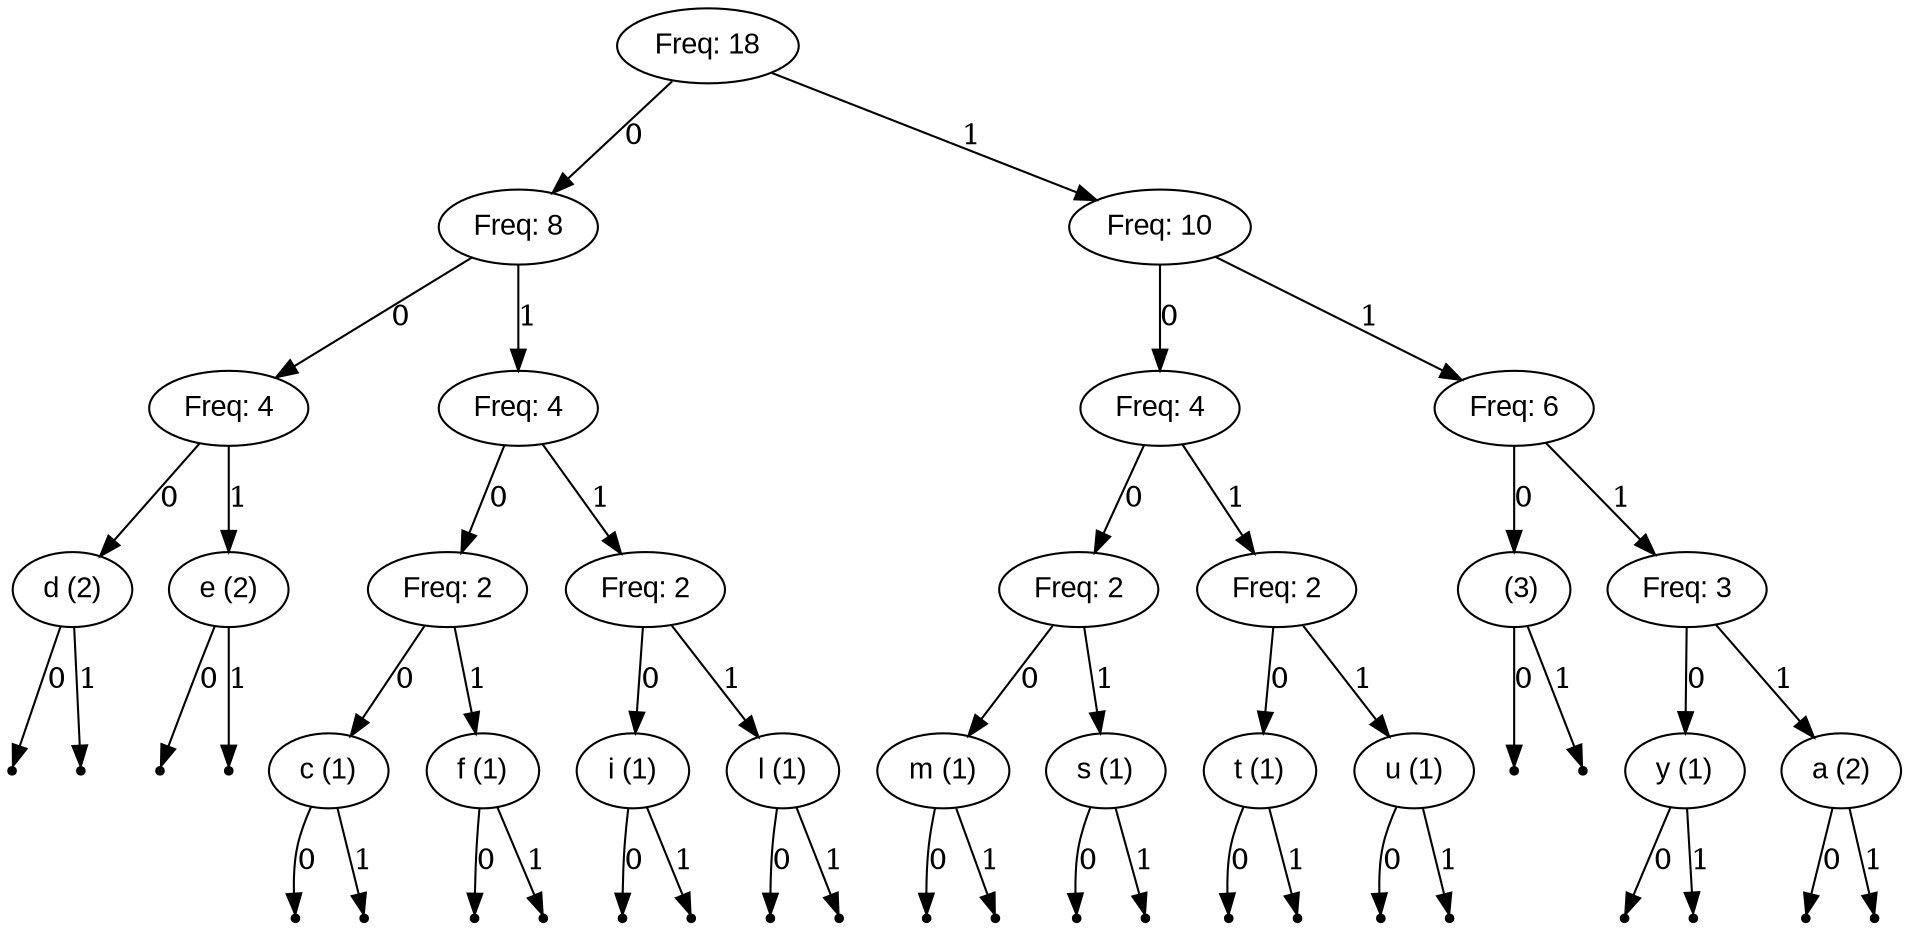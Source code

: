 digraph G {
    node [fontname="Arial"];
    "0x144253a1740" [label="Freq: 18"];
    "0x144253a1740" -> "0x144253a1940" [label="0"];
    "0x144253a1940" [label="Freq: 8"];
    "0x144253a1940" -> "0x144253a1840" [label="0"];
    "0x144253a1840" [label="Freq: 4"];
    "0x144253a1840" -> "0x144253a1590" [label="0"];
    "0x144253a1590" [label="d (2)"];
    null0 [shape=point];
    "0x144253a1590" -> null0 [label="0"];
    null1 [shape=point];
    "0x144253a1590" -> null1 [label="1"];
    "0x144253a1840" -> "0x144253a15d0" [label="1"];
    "0x144253a15d0" [label="e (2)"];
    null2 [shape=point];
    "0x144253a15d0" -> null2 [label="0"];
    null3 [shape=point];
    "0x144253a15d0" -> null3 [label="1"];
    "0x144253a1940" -> "0x144253a17e0" [label="1"];
    "0x144253a17e0" [label="Freq: 4"];
    "0x144253a17e0" -> "0x144253a17a0" [label="0"];
    "0x144253a17a0" [label="Freq: 2"];
    "0x144253a17a0" -> "0x144253a1550" [label="0"];
    "0x144253a1550" [label="c (1)"];
    null4 [shape=point];
    "0x144253a1550" -> null4 [label="0"];
    null5 [shape=point];
    "0x144253a1550" -> null5 [label="1"];
    "0x144253a17a0" -> "0x144253a1610" [label="1"];
    "0x144253a1610" [label="f (1)"];
    null6 [shape=point];
    "0x144253a1610" -> null6 [label="0"];
    null7 [shape=point];
    "0x144253a1610" -> null7 [label="1"];
    "0x144253a17e0" -> "0x144253a17c0" [label="1"];
    "0x144253a17c0" [label="Freq: 2"];
    "0x144253a17c0" -> "0x144253a1650" [label="0"];
    "0x144253a1650" [label="i (1)"];
    null8 [shape=point];
    "0x144253a1650" -> null8 [label="0"];
    null9 [shape=point];
    "0x144253a1650" -> null9 [label="1"];
    "0x144253a17c0" -> "0x144253a1960" [label="1"];
    "0x144253a1960" [label="l (1)"];
    null10 [shape=point];
    "0x144253a1960" -> null10 [label="0"];
    null11 [shape=point];
    "0x144253a1960" -> null11 [label="1"];
    "0x144253a1740" -> "0x144253a19e0" [label="1"];
    "0x144253a19e0" [label="Freq: 10"];
    "0x144253a19e0" -> "0x144253a1860" [label="0"];
    "0x144253a1860" [label="Freq: 4"];
    "0x144253a1860" -> "0x144253a19a0" [label="0"];
    "0x144253a19a0" [label="Freq: 2"];
    "0x144253a19a0" -> "0x144253a1720" [label="0"];
    "0x144253a1720" [label="m (1)"];
    null12 [shape=point];
    "0x144253a1720" -> null12 [label="0"];
    null13 [shape=point];
    "0x144253a1720" -> null13 [label="1"];
    "0x144253a19a0" -> "0x144253a1a40" [label="1"];
    "0x144253a1a40" [label="s (1)"];
    null14 [shape=point];
    "0x144253a1a40" -> null14 [label="0"];
    null15 [shape=point];
    "0x144253a1a40" -> null15 [label="1"];
    "0x144253a1860" -> "0x144253a1900" [label="1"];
    "0x144253a1900" [label="Freq: 2"];
    "0x144253a1900" -> "0x144253a1760" [label="0"];
    "0x144253a1760" [label="t (1)"];
    null16 [shape=point];
    "0x144253a1760" -> null16 [label="0"];
    null17 [shape=point];
    "0x144253a1760" -> null17 [label="1"];
    "0x144253a1900" -> "0x144253a1780" [label="1"];
    "0x144253a1780" [label="u (1)"];
    null18 [shape=point];
    "0x144253a1780" -> null18 [label="0"];
    null19 [shape=point];
    "0x144253a1780" -> null19 [label="1"];
    "0x144253a19e0" -> "0x144253a18c0" [label="1"];
    "0x144253a18c0" [label="Freq: 6"];
    "0x144253a18c0" -> "0x144253a14d0" [label="0"];
    "0x144253a14d0" [label="  (3)"];
    null20 [shape=point];
    "0x144253a14d0" -> null20 [label="0"];
    null21 [shape=point];
    "0x144253a14d0" -> null21 [label="1"];
    "0x144253a18c0" -> "0x144253a18a0" [label="1"];
    "0x144253a18a0" [label="Freq: 3"];
    "0x144253a18a0" -> "0x144253a1820" [label="0"];
    "0x144253a1820" [label="y (1)"];
    null22 [shape=point];
    "0x144253a1820" -> null22 [label="0"];
    null23 [shape=point];
    "0x144253a1820" -> null23 [label="1"];
    "0x144253a18a0" -> "0x144253a1510" [label="1"];
    "0x144253a1510" [label="a (2)"];
    null24 [shape=point];
    "0x144253a1510" -> null24 [label="0"];
    null25 [shape=point];
    "0x144253a1510" -> null25 [label="1"];
}
